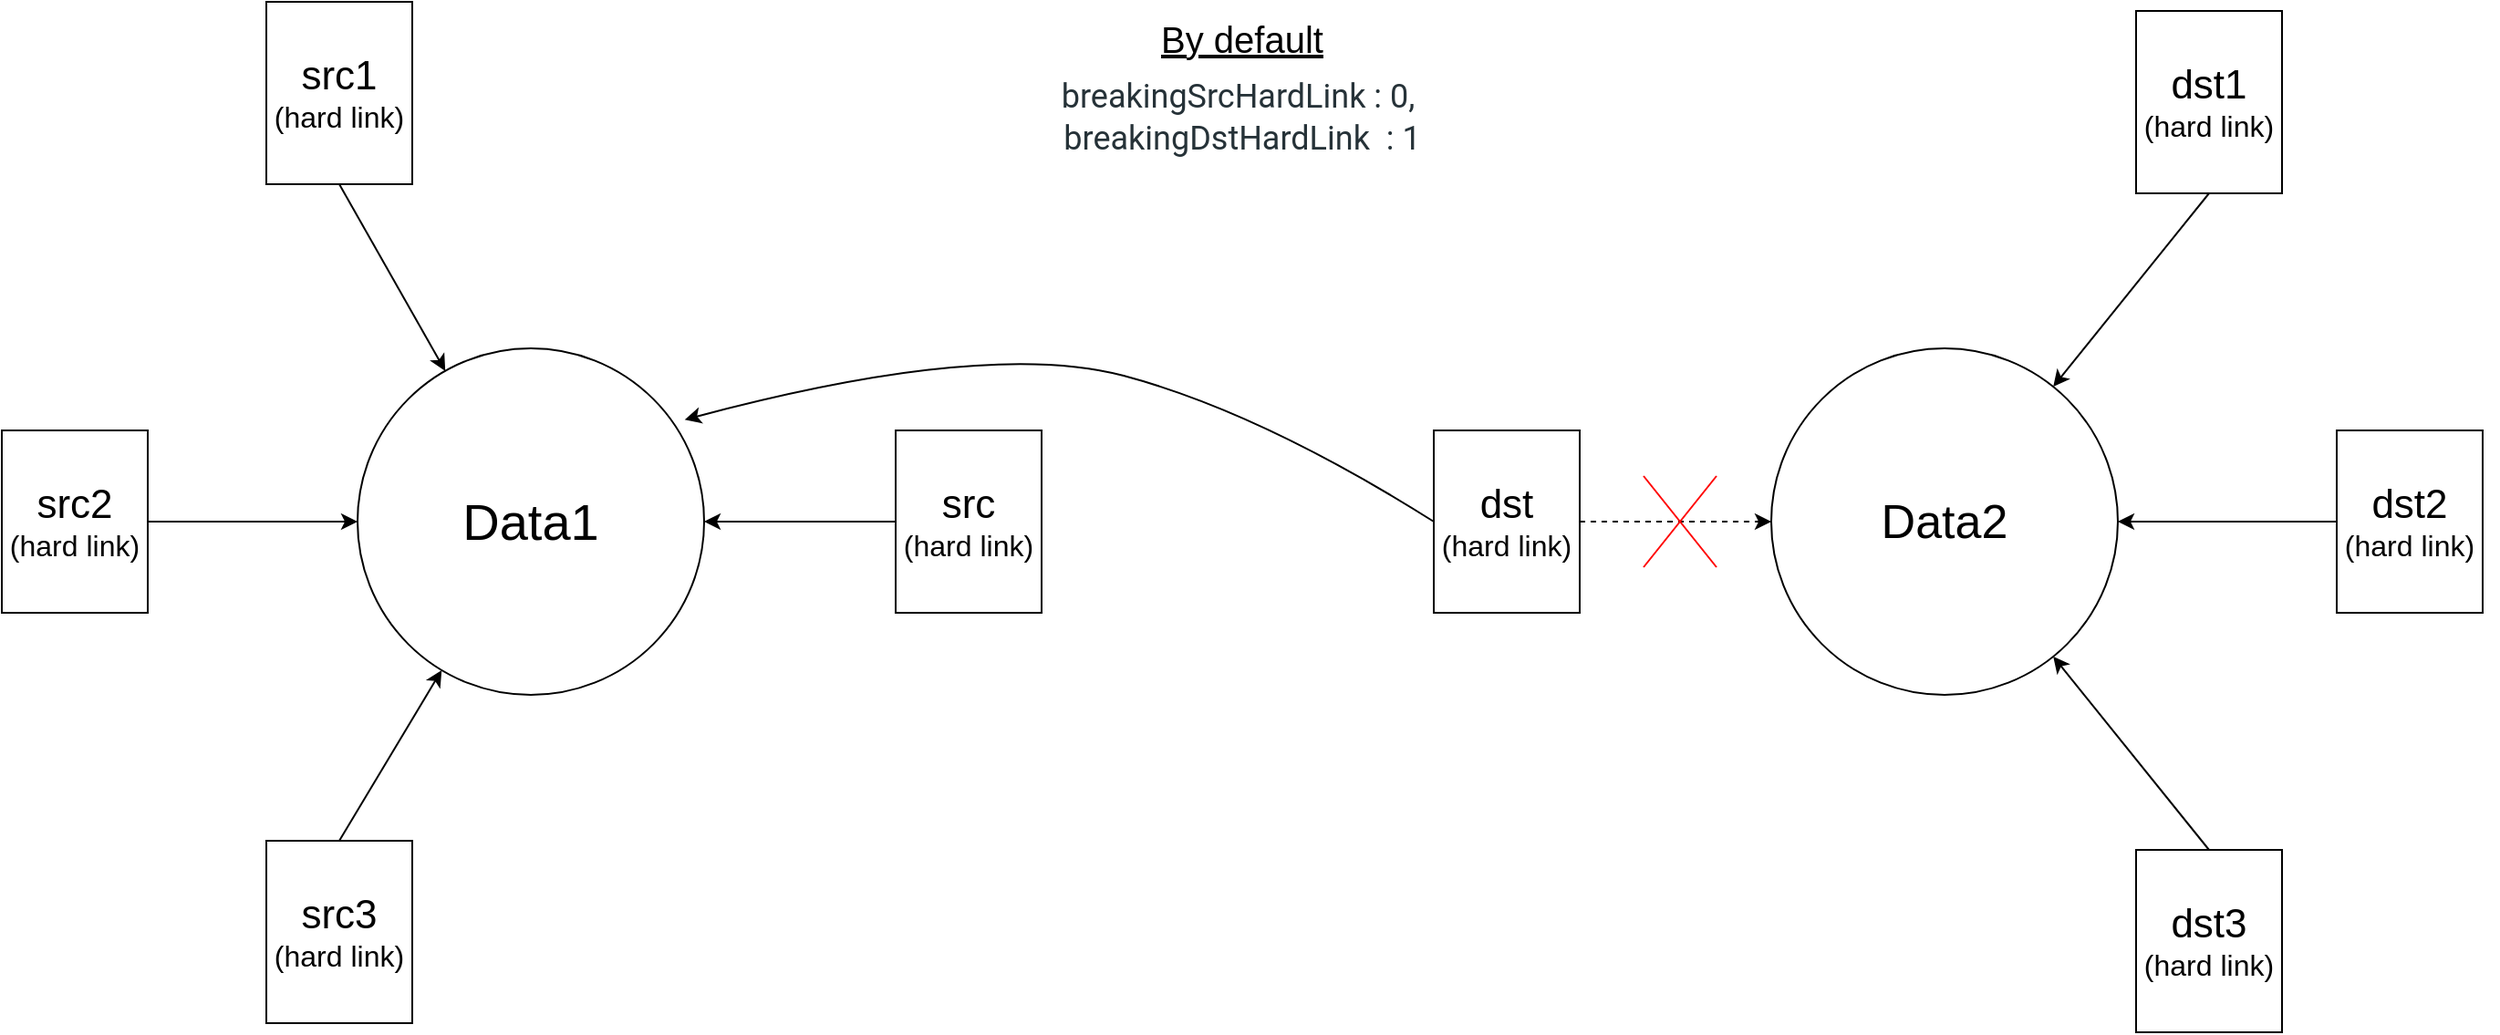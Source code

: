 <mxfile version="13.2.4" type="device"><diagram id="f5ZGO7L9Y8RW5US03Wy_" name="Страница 1"><mxGraphModel dx="346" dy="202" grid="1" gridSize="5" guides="1" tooltips="1" connect="1" arrows="1" fold="1" page="1" pageScale="1" pageWidth="1400" pageHeight="850" math="0" shadow="0"><root><mxCell id="0"/><mxCell id="1" parent="0"/><mxCell id="c6b-nnL6jOIwcA9cPbH3-1" value="&lt;font style=&quot;font-size: 28px&quot;&gt;Data1&lt;/font&gt;" style="ellipse;whiteSpace=wrap;html=1;aspect=fixed;" parent="1" vertex="1"><mxGeometry x="915" y="770" width="190" height="190" as="geometry"/></mxCell><object label="&lt;font&gt;&lt;font style=&quot;font-size: 22px&quot;&gt;src&lt;/font&gt;&lt;br&gt;&lt;font style=&quot;font-size: 16px&quot;&gt;(hard link)&lt;/font&gt;&lt;br&gt;&lt;/font&gt;" id="c6b-nnL6jOIwcA9cPbH3-4"><mxCell style="rounded=0;whiteSpace=wrap;html=1;" parent="1" vertex="1"><mxGeometry x="1210" y="815" width="80" height="100" as="geometry"/></mxCell></object><mxCell id="c6b-nnL6jOIwcA9cPbH3-12" value="" style="endArrow=classic;html=1;exitX=0.5;exitY=0;exitDx=0;exitDy=0;" parent="1" source="4lsewX8UpHZVoltbsjbJ-3" target="c6b-nnL6jOIwcA9cPbH3-1" edge="1"><mxGeometry width="50" height="50" relative="1" as="geometry"><mxPoint x="930" y="950" as="sourcePoint"/><mxPoint x="1185" y="830" as="targetPoint"/></mxGeometry></mxCell><mxCell id="c6b-nnL6jOIwcA9cPbH3-13" value="" style="endArrow=classic;html=1;exitX=1;exitY=0.5;exitDx=0;exitDy=0;entryX=0;entryY=0.5;entryDx=0;entryDy=0;" parent="1" source="4lsewX8UpHZVoltbsjbJ-2" target="c6b-nnL6jOIwcA9cPbH3-1" edge="1"><mxGeometry width="50" height="50" relative="1" as="geometry"><mxPoint x="845" y="840" as="sourcePoint"/><mxPoint x="1185" y="830" as="targetPoint"/></mxGeometry></mxCell><mxCell id="c6b-nnL6jOIwcA9cPbH3-14" value="" style="endArrow=classic;html=1;exitX=0.5;exitY=1;exitDx=0;exitDy=0;" parent="1" source="4lsewX8UpHZVoltbsjbJ-1" target="c6b-nnL6jOIwcA9cPbH3-1" edge="1"><mxGeometry width="50" height="50" relative="1" as="geometry"><mxPoint x="930" y="720" as="sourcePoint"/><mxPoint x="1185" y="830" as="targetPoint"/></mxGeometry></mxCell><mxCell id="c6b-nnL6jOIwcA9cPbH3-15" value="" style="endArrow=classic;html=1;exitX=0;exitY=0.5;exitDx=0;exitDy=0;entryX=1;entryY=0.5;entryDx=0;entryDy=0;" parent="1" source="c6b-nnL6jOIwcA9cPbH3-4" target="c6b-nnL6jOIwcA9cPbH3-1" edge="1"><mxGeometry width="50" height="50" relative="1" as="geometry"><mxPoint x="1065" y="880" as="sourcePoint"/><mxPoint x="1115" y="830" as="targetPoint"/></mxGeometry></mxCell><object label="&lt;font&gt;&lt;font style=&quot;font-size: 22px&quot;&gt;src1&lt;/font&gt;&lt;br&gt;&lt;font style=&quot;font-size: 16px&quot;&gt;(hard link)&lt;/font&gt;&lt;br&gt;&lt;/font&gt;" id="4lsewX8UpHZVoltbsjbJ-1"><mxCell style="rounded=0;whiteSpace=wrap;html=1;" parent="1" vertex="1"><mxGeometry x="865" y="580" width="80" height="100" as="geometry"/></mxCell></object><object label="&lt;font&gt;&lt;font style=&quot;font-size: 22px&quot;&gt;src2&lt;/font&gt;&lt;br&gt;&lt;font style=&quot;font-size: 16px&quot;&gt;(hard link)&lt;/font&gt;&lt;br&gt;&lt;/font&gt;" id="4lsewX8UpHZVoltbsjbJ-2"><mxCell style="rounded=0;whiteSpace=wrap;html=1;" parent="1" vertex="1"><mxGeometry x="720" y="815" width="80" height="100" as="geometry"/></mxCell></object><object label="&lt;font&gt;&lt;font style=&quot;font-size: 22px&quot;&gt;src3&lt;/font&gt;&lt;br&gt;&lt;font style=&quot;font-size: 16px&quot;&gt;(hard link)&lt;/font&gt;&lt;br&gt;&lt;/font&gt;" id="4lsewX8UpHZVoltbsjbJ-3"><mxCell style="rounded=0;whiteSpace=wrap;html=1;" parent="1" vertex="1"><mxGeometry x="865" y="1040" width="80" height="100" as="geometry"/></mxCell></object><mxCell id="4lsewX8UpHZVoltbsjbJ-4" value="&lt;font style=&quot;font-size: 26px&quot;&gt;Data2&lt;/font&gt;" style="ellipse;whiteSpace=wrap;html=1;aspect=fixed;" parent="1" vertex="1"><mxGeometry x="1690" y="770" width="190" height="190" as="geometry"/></mxCell><object label="&lt;font&gt;&lt;span style=&quot;font-size: 22px&quot;&gt;dst&lt;/span&gt;&lt;br&gt;&lt;font style=&quot;font-size: 16px&quot;&gt;(hard link)&lt;/font&gt;&lt;br&gt;&lt;/font&gt;" id="4lsewX8UpHZVoltbsjbJ-5"><mxCell style="rounded=0;whiteSpace=wrap;html=1;" parent="1" vertex="1"><mxGeometry x="1505" y="815" width="80" height="100" as="geometry"/></mxCell></object><mxCell id="4lsewX8UpHZVoltbsjbJ-6" value="" style="endArrow=classic;html=1;exitX=0.5;exitY=0;exitDx=0;exitDy=0;" parent="1" source="4lsewX8UpHZVoltbsjbJ-12" target="4lsewX8UpHZVoltbsjbJ-4" edge="1"><mxGeometry width="50" height="50" relative="1" as="geometry"><mxPoint x="1955" y="955" as="sourcePoint"/><mxPoint x="2210" y="835" as="targetPoint"/></mxGeometry></mxCell><mxCell id="4lsewX8UpHZVoltbsjbJ-7" value="" style="endArrow=classic;html=1;exitX=1;exitY=0.5;exitDx=0;exitDy=0;" parent="1" source="4lsewX8UpHZVoltbsjbJ-11" edge="1"><mxGeometry width="50" height="50" relative="1" as="geometry"><mxPoint x="1870" y="845" as="sourcePoint"/><mxPoint x="1880" y="865" as="targetPoint"/></mxGeometry></mxCell><mxCell id="4lsewX8UpHZVoltbsjbJ-8" value="" style="endArrow=classic;html=1;exitX=0.5;exitY=1;exitDx=0;exitDy=0;" parent="1" source="4lsewX8UpHZVoltbsjbJ-10" target="4lsewX8UpHZVoltbsjbJ-4" edge="1"><mxGeometry width="50" height="50" relative="1" as="geometry"><mxPoint x="1955" y="725" as="sourcePoint"/><mxPoint x="2210" y="835" as="targetPoint"/></mxGeometry></mxCell><mxCell id="4lsewX8UpHZVoltbsjbJ-9" value="" style="endArrow=classic;html=1;exitX=1;exitY=0.5;exitDx=0;exitDy=0;dashed=1;" parent="1" source="4lsewX8UpHZVoltbsjbJ-5" edge="1"><mxGeometry width="50" height="50" relative="1" as="geometry"><mxPoint x="1605" y="875" as="sourcePoint"/><mxPoint x="1690" y="865" as="targetPoint"/></mxGeometry></mxCell><object label="&lt;font&gt;&lt;span style=&quot;font-size: 22px&quot;&gt;dst1&lt;/span&gt;&lt;br&gt;&lt;font style=&quot;font-size: 16px&quot;&gt;(hard link)&lt;/font&gt;&lt;br&gt;&lt;/font&gt;" id="4lsewX8UpHZVoltbsjbJ-10"><mxCell style="rounded=0;whiteSpace=wrap;html=1;" parent="1" vertex="1"><mxGeometry x="1890" y="585" width="80" height="100" as="geometry"/></mxCell></object><object label="&lt;font&gt;&lt;font style=&quot;font-size: 22px&quot;&gt;dst2&lt;/font&gt;&lt;br&gt;&lt;font style=&quot;font-size: 16px&quot;&gt;(hard link)&lt;/font&gt;&lt;br&gt;&lt;/font&gt;" id="4lsewX8UpHZVoltbsjbJ-11"><mxCell style="rounded=0;whiteSpace=wrap;html=1;" parent="1" vertex="1"><mxGeometry x="2000" y="815" width="80" height="100" as="geometry"/></mxCell></object><object label="&lt;font&gt;&lt;font style=&quot;font-size: 22px&quot;&gt;dst3&lt;/font&gt;&lt;br&gt;&lt;font style=&quot;font-size: 16px&quot;&gt;(hard link)&lt;/font&gt;&lt;br&gt;&lt;/font&gt;" id="4lsewX8UpHZVoltbsjbJ-12"><mxCell style="rounded=0;whiteSpace=wrap;html=1;" parent="1" vertex="1"><mxGeometry x="1890" y="1045" width="80" height="100" as="geometry"/></mxCell></object><mxCell id="B6fBzZcgCt3z5nXARIcU-1" value="&lt;font&gt;&lt;font style=&quot;font-size: 20px&quot;&gt;&lt;u style=&quot;line-height: 200%&quot;&gt;By default&lt;/u&gt;&lt;/font&gt;&lt;br&gt;&lt;/font&gt;&lt;div style=&quot;text-align: center ; font-size: 18px&quot;&gt;&lt;span style=&quot;color: rgb(38 , 50 , 56) ; font-family: &amp;#34;roboto&amp;#34; , &amp;#34;arial&amp;#34; , sans-serif ; text-align: left&quot;&gt;&lt;font style=&quot;font-size: 18px&quot;&gt;breakingSrcHardLink : 0,&amp;nbsp;&lt;/font&gt;&lt;/span&gt;&lt;/div&gt;&lt;div style=&quot;text-align: center ; font-size: 18px&quot;&gt;&lt;span style=&quot;color: rgb(38 , 50 , 56) ; font-family: &amp;#34;roboto&amp;#34; , &amp;#34;arial&amp;#34; , sans-serif ; text-align: left&quot;&gt;&lt;font style=&quot;font-size: 18px&quot;&gt;breakingDstHardLink&amp;nbsp; : 1&lt;/font&gt;&lt;/span&gt;&lt;span style=&quot;font-size: 13px ; color: rgb(38 , 50 , 56) ; font-family: &amp;#34;roboto&amp;#34; , &amp;#34;arial&amp;#34; , sans-serif ; text-align: left&quot;&gt;&lt;br&gt;&lt;/span&gt;&lt;/div&gt;" style="text;html=1;strokeColor=none;fillColor=none;align=center;verticalAlign=middle;whiteSpace=wrap;rounded=0;" vertex="1" parent="1"><mxGeometry x="1250" y="585" width="300" height="75" as="geometry"/></mxCell><mxCell id="B6fBzZcgCt3z5nXARIcU-2" value="" style="endArrow=none;html=1;strokeColor=#FF0000;" edge="1" parent="1"><mxGeometry width="50" height="50" relative="1" as="geometry"><mxPoint x="1620" y="890" as="sourcePoint"/><mxPoint x="1660" y="840" as="targetPoint"/></mxGeometry></mxCell><mxCell id="B6fBzZcgCt3z5nXARIcU-4" value="" style="endArrow=none;html=1;fillColor=#ffe6cc;strokeColor=#FF0000;" edge="1" parent="1"><mxGeometry width="50" height="50" relative="1" as="geometry"><mxPoint x="1660" y="890" as="sourcePoint"/><mxPoint x="1620" y="840" as="targetPoint"/></mxGeometry></mxCell><mxCell id="B6fBzZcgCt3z5nXARIcU-6" value="" style="curved=1;endArrow=classic;html=1;strokeColor=#000000;exitX=0;exitY=0.5;exitDx=0;exitDy=0;entryX=0.944;entryY=0.206;entryDx=0;entryDy=0;entryPerimeter=0;" edge="1" parent="1" source="4lsewX8UpHZVoltbsjbJ-5" target="c6b-nnL6jOIwcA9cPbH3-1"><mxGeometry width="50" height="50" relative="1" as="geometry"><mxPoint x="1355" y="825" as="sourcePoint"/><mxPoint x="1260" y="725" as="targetPoint"/><Array as="points"><mxPoint x="1410" y="805"/><mxPoint x="1260" y="765"/></Array></mxGeometry></mxCell></root></mxGraphModel></diagram></mxfile>